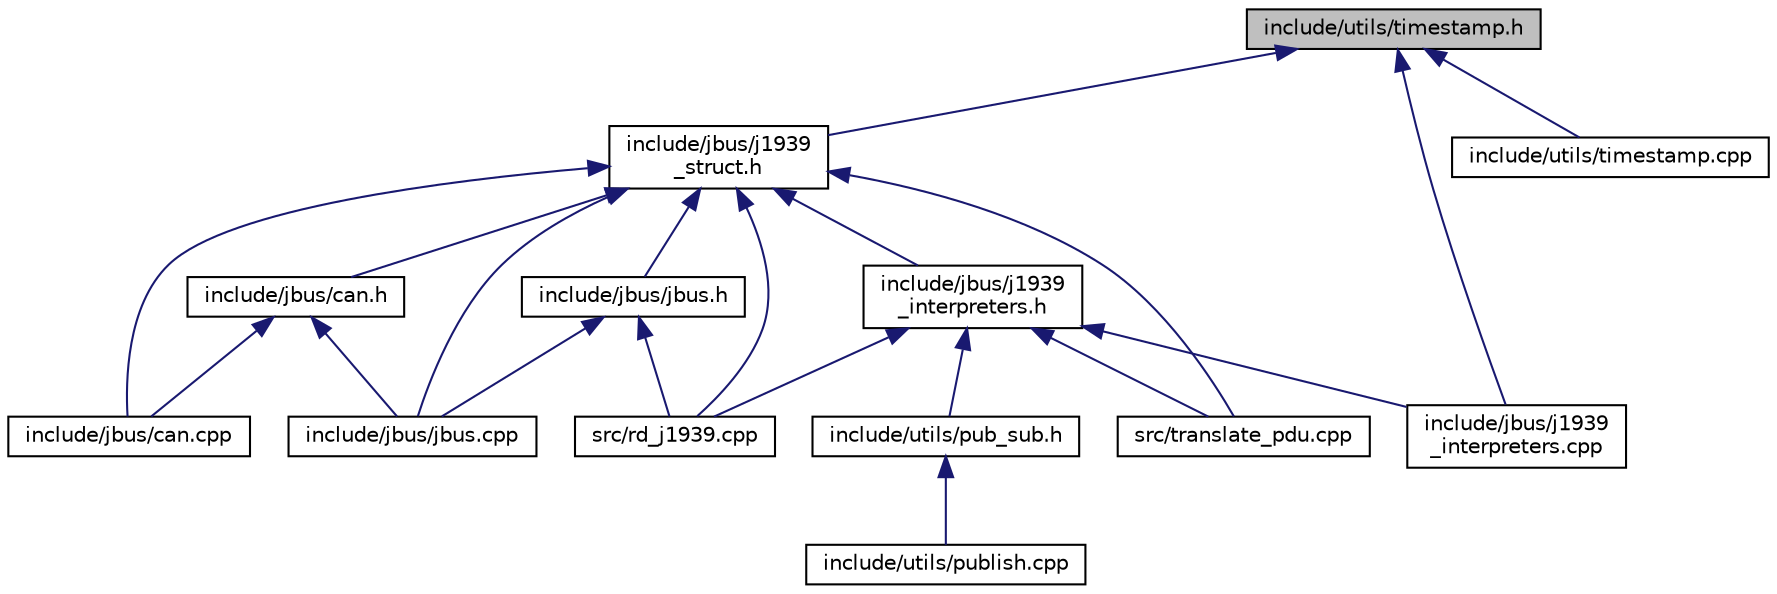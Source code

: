 digraph "include/utils/timestamp.h"
{
  edge [fontname="Helvetica",fontsize="10",labelfontname="Helvetica",labelfontsize="10"];
  node [fontname="Helvetica",fontsize="10",shape=record];
  Node3 [label="include/utils/timestamp.h",height=0.2,width=0.4,color="black", fillcolor="grey75", style="filled", fontcolor="black"];
  Node3 -> Node4 [dir="back",color="midnightblue",fontsize="10",style="solid",fontname="Helvetica"];
  Node4 [label="include/jbus/j1939\l_struct.h",height=0.2,width=0.4,color="black", fillcolor="white", style="filled",URL="$j1939__struct_8h.html"];
  Node4 -> Node5 [dir="back",color="midnightblue",fontsize="10",style="solid",fontname="Helvetica"];
  Node5 [label="include/jbus/can.h",height=0.2,width=0.4,color="black", fillcolor="white", style="filled",URL="$can_8h.html"];
  Node5 -> Node6 [dir="back",color="midnightblue",fontsize="10",style="solid",fontname="Helvetica"];
  Node6 [label="include/jbus/can.cpp",height=0.2,width=0.4,color="black", fillcolor="white", style="filled",URL="$can_8cpp.html"];
  Node5 -> Node7 [dir="back",color="midnightblue",fontsize="10",style="solid",fontname="Helvetica"];
  Node7 [label="include/jbus/jbus.cpp",height=0.2,width=0.4,color="black", fillcolor="white", style="filled",URL="$jbus_8cpp.html"];
  Node4 -> Node6 [dir="back",color="midnightblue",fontsize="10",style="solid",fontname="Helvetica"];
  Node4 -> Node8 [dir="back",color="midnightblue",fontsize="10",style="solid",fontname="Helvetica"];
  Node8 [label="include/jbus/j1939\l_interpreters.h",height=0.2,width=0.4,color="black", fillcolor="white", style="filled",URL="$j1939__interpreters_8h.html"];
  Node8 -> Node9 [dir="back",color="midnightblue",fontsize="10",style="solid",fontname="Helvetica"];
  Node9 [label="include/jbus/j1939\l_interpreters.cpp",height=0.2,width=0.4,color="black", fillcolor="white", style="filled",URL="$j1939__interpreters_8cpp.html"];
  Node8 -> Node10 [dir="back",color="midnightblue",fontsize="10",style="solid",fontname="Helvetica"];
  Node10 [label="include/utils/pub_sub.h",height=0.2,width=0.4,color="black", fillcolor="white", style="filled",URL="$pub__sub_8h.html"];
  Node10 -> Node11 [dir="back",color="midnightblue",fontsize="10",style="solid",fontname="Helvetica"];
  Node11 [label="include/utils/publish.cpp",height=0.2,width=0.4,color="black", fillcolor="white", style="filled",URL="$publish_8cpp.html"];
  Node8 -> Node12 [dir="back",color="midnightblue",fontsize="10",style="solid",fontname="Helvetica"];
  Node12 [label="src/rd_j1939.cpp",height=0.2,width=0.4,color="black", fillcolor="white", style="filled",URL="$rd__j1939_8cpp.html"];
  Node8 -> Node13 [dir="back",color="midnightblue",fontsize="10",style="solid",fontname="Helvetica"];
  Node13 [label="src/translate_pdu.cpp",height=0.2,width=0.4,color="black", fillcolor="white", style="filled",URL="$translate__pdu_8cpp.html"];
  Node4 -> Node14 [dir="back",color="midnightblue",fontsize="10",style="solid",fontname="Helvetica"];
  Node14 [label="include/jbus/jbus.h",height=0.2,width=0.4,color="black", fillcolor="white", style="filled",URL="$jbus_8h.html"];
  Node14 -> Node7 [dir="back",color="midnightblue",fontsize="10",style="solid",fontname="Helvetica"];
  Node14 -> Node12 [dir="back",color="midnightblue",fontsize="10",style="solid",fontname="Helvetica"];
  Node4 -> Node7 [dir="back",color="midnightblue",fontsize="10",style="solid",fontname="Helvetica"];
  Node4 -> Node12 [dir="back",color="midnightblue",fontsize="10",style="solid",fontname="Helvetica"];
  Node4 -> Node13 [dir="back",color="midnightblue",fontsize="10",style="solid",fontname="Helvetica"];
  Node3 -> Node9 [dir="back",color="midnightblue",fontsize="10",style="solid",fontname="Helvetica"];
  Node3 -> Node15 [dir="back",color="midnightblue",fontsize="10",style="solid",fontname="Helvetica"];
  Node15 [label="include/utils/timestamp.cpp",height=0.2,width=0.4,color="black", fillcolor="white", style="filled",URL="$timestamp_8cpp.html"];
}
